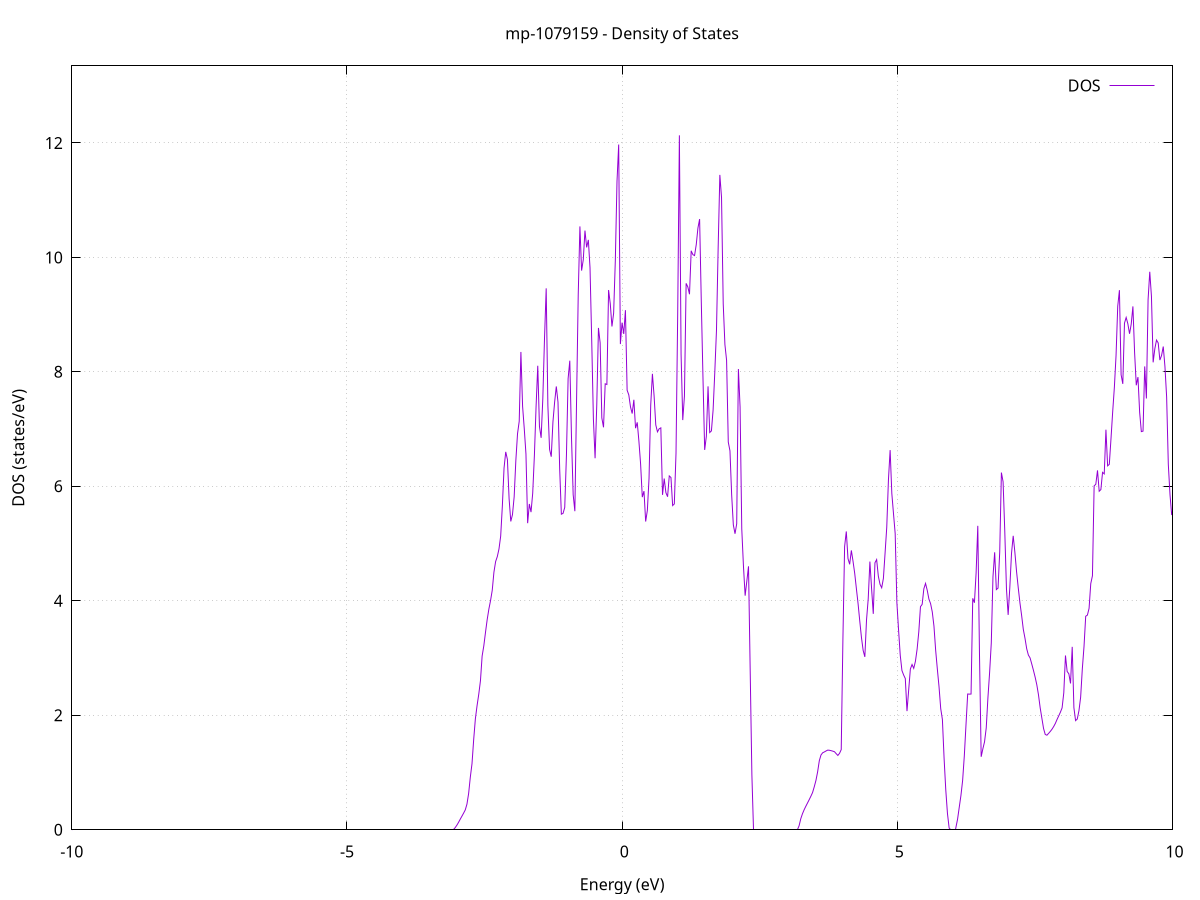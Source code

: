 set title 'mp-1079159 - Density of States'
set xlabel 'Energy (eV)'
set ylabel 'DOS (states/eV)'
set grid
set xrange [-10:10]
set yrange [0:13.346]
set xzeroaxis lt -1
set terminal png size 800,600
set output 'mp-1079159_dos_gnuplot.png'
plot '-' using 1:2 with lines title 'DOS'
-32.810900 0.000000
-32.780300 0.000000
-32.749700 0.000000
-32.719000 0.000000
-32.688400 0.000000
-32.657800 0.000000
-32.627100 0.000000
-32.596500 0.000000
-32.565900 0.000000
-32.535200 0.000000
-32.504600 0.000000
-32.473900 0.000000
-32.443300 0.000000
-32.412700 0.000000
-32.382000 0.000000
-32.351400 0.000000
-32.320800 0.000000
-32.290100 0.000000
-32.259500 0.000000
-32.228900 0.000000
-32.198200 0.000000
-32.167600 0.000000
-32.137000 0.000000
-32.106300 0.000000
-32.075700 0.000000
-32.045100 0.000000
-32.014400 0.000000
-31.983800 0.000000
-31.953200 0.000000
-31.922500 0.000000
-31.891900 0.000000
-31.861300 0.000000
-31.830600 0.000000
-31.800000 0.000000
-31.769400 0.000000
-31.738700 0.000000
-31.708100 0.000000
-31.677500 0.000000
-31.646800 0.000000
-31.616200 0.000000
-31.585600 0.000000
-31.554900 0.000000
-31.524300 0.000000
-31.493600 0.000000
-31.463000 0.000000
-31.432400 0.000000
-31.401700 0.000000
-31.371100 0.000000
-31.340500 0.000000
-31.309800 0.000000
-31.279200 0.000000
-31.248600 0.000000
-31.217900 0.000000
-31.187300 0.000000
-31.156700 0.000000
-31.126000 0.000000
-31.095400 0.000000
-31.064800 0.000000
-31.034100 0.000000
-31.003500 0.000000
-30.972900 0.000000
-30.942200 0.000000
-30.911600 0.000000
-30.881000 0.000000
-30.850300 0.000000
-30.819700 0.000000
-30.789100 0.000000
-30.758400 0.000000
-30.727800 0.000000
-30.697200 0.000000
-30.666500 0.000000
-30.635900 0.000000
-30.605300 0.000000
-30.574600 0.000000
-30.544000 0.000000
-30.513300 0.000000
-30.482700 0.000000
-30.452100 0.000000
-30.421400 0.000000
-30.390800 0.000000
-30.360200 0.000000
-30.329500 0.000000
-30.298900 0.000000
-30.268300 0.000000
-30.237600 0.000000
-30.207000 0.000000
-30.176400 0.000000
-30.145700 0.000000
-30.115100 0.000000
-30.084500 0.000000
-30.053800 0.000000
-30.023200 0.995400
-29.992600 10.364100
-29.961900 12.393400
-29.931300 18.333100
-29.900700 15.809300
-29.870000 12.625900
-29.839400 25.808000
-29.808800 20.691200
-29.778100 11.378000
-29.747500 25.943200
-29.716900 34.801000
-29.686200 19.024700
-29.655600 12.025900
-29.625000 8.697500
-29.594300 13.234400
-29.563700 18.443500
-29.533100 18.847500
-29.502400 27.990100
-29.471800 6.469000
-29.441100 6.476000
-29.410500 15.436400
-29.379900 13.162200
-29.349200 31.824600
-29.318600 16.973700
-29.288000 35.959400
-29.257300 40.832500
-29.226700 38.115700
-29.196100 33.164000
-29.165400 19.883700
-29.134800 23.601300
-29.104200 22.292100
-29.073500 20.312500
-29.042900 24.496700
-29.012300 27.954800
-28.981600 26.156200
-28.951000 19.956200
-28.920400 11.991800
-28.889700 8.926200
-28.859100 8.927300
-28.828500 4.418000
-28.797800 0.000000
-28.767200 0.000000
-28.736600 0.000000
-28.705900 0.000000
-28.675300 0.000000
-28.644700 0.000000
-28.614000 0.000000
-28.583400 0.000000
-28.552800 0.000000
-28.522100 0.000000
-28.491500 0.000000
-28.460800 0.000000
-28.430200 0.000000
-28.399600 0.000000
-28.368900 0.000000
-28.338300 0.000000
-28.307700 0.000000
-28.277000 0.000000
-28.246400 0.000000
-28.215800 0.000000
-28.185100 0.000000
-28.154500 0.000000
-28.123900 0.000000
-28.093200 0.000000
-28.062600 0.000000
-28.032000 0.000000
-28.001300 0.000000
-27.970700 0.000000
-27.940100 0.000000
-27.909400 0.000000
-27.878800 0.000000
-27.848200 0.000000
-27.817500 0.000000
-27.786900 0.000000
-27.756300 0.000000
-27.725600 0.000000
-27.695000 0.000000
-27.664400 0.000000
-27.633700 0.000000
-27.603100 0.000000
-27.572500 0.000000
-27.541800 0.000000
-27.511200 0.000000
-27.480500 0.000000
-27.449900 0.000000
-27.419300 0.000000
-27.388600 0.000000
-27.358000 0.000000
-27.327400 0.000000
-27.296700 0.000000
-27.266100 0.000000
-27.235500 0.000000
-27.204800 0.000000
-27.174200 0.000000
-27.143600 0.000000
-27.112900 0.000000
-27.082300 0.000000
-27.051700 0.000000
-27.021000 0.000000
-26.990400 0.000000
-26.959800 0.000000
-26.929100 0.000000
-26.898500 0.000000
-26.867900 0.000000
-26.837200 0.000000
-26.806600 0.000000
-26.776000 0.000000
-26.745300 0.000000
-26.714700 0.000000
-26.684100 0.000000
-26.653400 0.000000
-26.622800 0.000000
-26.592200 0.000000
-26.561500 0.000000
-26.530900 0.000000
-26.500200 0.000000
-26.469600 0.000000
-26.439000 0.000000
-26.408300 0.000000
-26.377700 0.000000
-26.347100 0.000000
-26.316400 0.000000
-26.285800 0.000000
-26.255200 0.000000
-26.224500 0.000000
-26.193900 0.000000
-26.163300 0.000000
-26.132600 0.000000
-26.102000 0.000000
-26.071400 0.000000
-26.040700 0.000000
-26.010100 0.000000
-25.979500 0.000000
-25.948800 0.000000
-25.918200 0.000000
-25.887600 0.000000
-25.856900 0.000000
-25.826300 0.000000
-25.795700 0.000000
-25.765000 0.000000
-25.734400 0.000000
-25.703800 0.000000
-25.673100 0.000000
-25.642500 0.000000
-25.611900 0.000000
-25.581200 0.000000
-25.550600 0.000000
-25.520000 0.000000
-25.489300 0.000000
-25.458700 0.000000
-25.428000 0.000000
-25.397400 0.000000
-25.366800 0.000000
-25.336100 0.000000
-25.305500 0.000000
-25.274900 0.000000
-25.244200 0.000000
-25.213600 0.000000
-25.183000 0.000000
-25.152300 0.000000
-25.121700 0.000000
-25.091100 0.000000
-25.060400 0.000000
-25.029800 0.000000
-24.999200 0.000000
-24.968500 0.000000
-24.937900 0.000000
-24.907300 0.000000
-24.876600 0.000000
-24.846000 0.000000
-24.815400 0.000000
-24.784700 0.000000
-24.754100 0.000000
-24.723500 0.000000
-24.692800 0.000000
-24.662200 0.000000
-24.631600 0.000000
-24.600900 0.000000
-24.570300 0.000000
-24.539700 0.000000
-24.509000 0.000000
-24.478400 0.000000
-24.447700 0.000000
-24.417100 0.000000
-24.386500 0.000000
-24.355800 0.000000
-24.325200 0.000000
-24.294600 0.000000
-24.263900 0.000000
-24.233300 0.000000
-24.202700 0.000000
-24.172000 0.000000
-24.141400 0.000000
-24.110800 0.000000
-24.080100 0.000000
-24.049500 0.000000
-24.018900 0.000000
-23.988200 0.000000
-23.957600 0.000000
-23.927000 0.000000
-23.896300 0.000000
-23.865700 0.000000
-23.835100 0.000000
-23.804400 0.000000
-23.773800 0.000000
-23.743200 0.000000
-23.712500 0.000000
-23.681900 0.000000
-23.651300 0.000000
-23.620600 0.000000
-23.590000 0.000000
-23.559400 0.000000
-23.528700 0.000000
-23.498100 0.000000
-23.467400 0.000000
-23.436800 0.000000
-23.406200 0.000000
-23.375500 0.000000
-23.344900 0.000000
-23.314300 0.000000
-23.283600 0.000000
-23.253000 0.000000
-23.222400 0.000000
-23.191700 0.000000
-23.161100 0.000000
-23.130500 0.000000
-23.099800 0.000000
-23.069200 0.000000
-23.038600 0.000000
-23.007900 0.000000
-22.977300 0.000000
-22.946700 0.000000
-22.916000 0.000000
-22.885400 0.000000
-22.854800 0.000000
-22.824100 0.000000
-22.793500 0.000000
-22.762900 0.000000
-22.732200 0.000000
-22.701600 0.000000
-22.671000 0.000000
-22.640300 0.000000
-22.609700 0.000000
-22.579100 0.000000
-22.548400 0.000000
-22.517800 0.000000
-22.487200 0.000000
-22.456500 0.000000
-22.425900 0.000000
-22.395200 0.000000
-22.364600 0.000000
-22.334000 0.000000
-22.303300 0.000000
-22.272700 0.000000
-22.242100 0.000000
-22.211400 0.000000
-22.180800 0.000000
-22.150200 0.000000
-22.119500 0.000000
-22.088900 0.000000
-22.058300 0.000000
-22.027600 0.000000
-21.997000 0.000000
-21.966400 0.000000
-21.935700 0.000000
-21.905100 0.000000
-21.874500 0.000000
-21.843800 0.000000
-21.813200 0.000000
-21.782600 0.000000
-21.751900 0.000000
-21.721300 0.000000
-21.690700 0.000000
-21.660000 0.000000
-21.629400 0.000000
-21.598800 0.000000
-21.568100 0.000000
-21.537500 0.000000
-21.506900 0.000000
-21.476200 0.000000
-21.445600 0.000000
-21.414900 0.000000
-21.384300 0.000000
-21.353700 0.000000
-21.323000 0.000000
-21.292400 0.000000
-21.261800 0.000000
-21.231100 0.000000
-21.200500 0.000000
-21.169900 0.000000
-21.139200 0.000000
-21.108600 0.000000
-21.078000 0.000000
-21.047300 0.000000
-21.016700 0.000000
-20.986100 0.000000
-20.955400 0.000000
-20.924800 0.000000
-20.894200 0.000000
-20.863500 0.000000
-20.832900 0.000000
-20.802300 0.000000
-20.771600 0.000000
-20.741000 0.000000
-20.710400 0.000000
-20.679700 0.000000
-20.649100 0.000000
-20.618500 0.000000
-20.587800 0.000000
-20.557200 0.000000
-20.526600 0.000000
-20.495900 0.000000
-20.465300 0.000000
-20.434600 0.000000
-20.404000 0.000000
-20.373400 0.000000
-20.342700 0.000000
-20.312100 0.000000
-20.281500 0.000000
-20.250800 0.000000
-20.220200 0.000000
-20.189600 0.000000
-20.158900 0.000000
-20.128300 0.000000
-20.097700 0.000000
-20.067000 0.000000
-20.036400 0.000000
-20.005800 0.000000
-19.975100 0.000000
-19.944500 0.000000
-19.913900 0.000000
-19.883200 0.000000
-19.852600 0.000000
-19.822000 0.000000
-19.791300 0.000000
-19.760700 0.000000
-19.730100 0.000000
-19.699400 0.000000
-19.668800 0.000000
-19.638200 0.000000
-19.607500 0.000000
-19.576900 0.000000
-19.546300 0.000000
-19.515600 0.000000
-19.485000 0.000000
-19.454400 0.000000
-19.423700 0.000000
-19.393100 0.000000
-19.362400 0.000000
-19.331800 0.000000
-19.301200 0.000000
-19.270500 0.000000
-19.239900 0.000000
-19.209300 0.000000
-19.178600 0.000000
-19.148000 0.000000
-19.117400 0.000000
-19.086700 0.000000
-19.056100 0.000000
-19.025500 0.000000
-18.994800 0.000000
-18.964200 0.000000
-18.933600 0.000000
-18.902900 0.000000
-18.872300 0.000000
-18.841700 0.000000
-18.811000 0.000000
-18.780400 0.000000
-18.749800 0.000000
-18.719100 0.000000
-18.688500 0.000000
-18.657900 0.000000
-18.627200 0.000000
-18.596600 0.000000
-18.566000 0.000000
-18.535300 0.000000
-18.504700 0.000000
-18.474100 0.000000
-18.443400 0.000000
-18.412800 0.000000
-18.382100 0.000000
-18.351500 0.000000
-18.320900 0.000000
-18.290200 0.000000
-18.259600 0.000000
-18.229000 0.000000
-18.198300 0.000000
-18.167700 0.000000
-18.137100 0.000000
-18.106400 0.000000
-18.075800 0.000000
-18.045200 0.000000
-18.014500 0.000000
-17.983900 0.000000
-17.953300 0.000000
-17.922600 0.000000
-17.892000 0.000000
-17.861400 0.000000
-17.830700 0.000000
-17.800100 0.000000
-17.769500 0.000000
-17.738800 0.000000
-17.708200 0.000000
-17.677600 0.000000
-17.646900 0.000000
-17.616300 0.000000
-17.585700 0.000000
-17.555000 0.000000
-17.524400 0.000000
-17.493800 0.000000
-17.463100 0.000000
-17.432500 0.000000
-17.401800 0.000000
-17.371200 0.000000
-17.340600 0.000000
-17.309900 0.000000
-17.279300 0.000000
-17.248700 0.000000
-17.218000 0.000000
-17.187400 0.000000
-17.156800 0.000000
-17.126100 0.000000
-17.095500 0.000000
-17.064900 0.000000
-17.034200 0.000000
-17.003600 0.000000
-16.973000 0.000000
-16.942300 0.000000
-16.911700 0.000000
-16.881100 0.000000
-16.850400 0.000000
-16.819800 0.000000
-16.789200 0.000000
-16.758500 0.000000
-16.727900 0.000000
-16.697300 0.000000
-16.666600 0.000000
-16.636000 0.000000
-16.605400 0.000000
-16.574700 0.000000
-16.544100 0.000000
-16.513500 0.000000
-16.482800 0.000000
-16.452200 0.000000
-16.421600 0.000000
-16.390900 0.000000
-16.360300 0.000000
-16.329600 0.000000
-16.299000 0.000000
-16.268400 0.000000
-16.237700 0.000000
-16.207100 0.000000
-16.176500 0.000000
-16.145800 0.000000
-16.115200 0.000000
-16.084600 0.000000
-16.053900 0.000000
-16.023300 0.000000
-15.992700 0.000000
-15.962000 0.000000
-15.931400 0.000000
-15.900800 0.000000
-15.870100 0.000000
-15.839500 0.000000
-15.808900 0.000000
-15.778200 0.000000
-15.747600 0.000000
-15.717000 0.000000
-15.686300 0.000000
-15.655700 0.000000
-15.625100 0.000000
-15.594400 0.000000
-15.563800 0.000000
-15.533200 0.000000
-15.502500 0.000000
-15.471900 0.000000
-15.441300 0.000000
-15.410600 0.000000
-15.380000 0.000000
-15.349300 0.000000
-15.318700 0.000000
-15.288100 0.000000
-15.257400 0.000000
-15.226800 0.000000
-15.196200 0.000000
-15.165500 0.000000
-15.134900 0.000000
-15.104300 0.065400
-15.073600 0.258200
-15.043000 0.481300
-15.012400 0.705700
-14.981700 0.869500
-14.951100 1.022400
-14.920500 1.224000
-14.889800 1.495300
-14.859200 1.661800
-14.828600 1.737100
-14.797900 1.760100
-14.767300 1.891700
-14.736700 1.970800
-14.706000 1.997800
-14.675400 1.970900
-14.644800 2.023800
-14.614100 2.053500
-14.583500 2.246400
-14.552900 2.483700
-14.522200 2.727600
-14.491600 3.227800
-14.461000 3.784600
-14.430300 4.770700
-14.399700 7.339500
-14.369000 6.799400
-14.338400 10.639400
-14.307800 8.495500
-14.277100 8.699300
-14.246500 9.482700
-14.215900 11.254500
-14.185200 16.203400
-14.154600 16.373900
-14.124000 0.000000
-14.093300 0.000000
-14.062700 0.970200
-14.032100 2.571600
-14.001400 6.588400
-13.970800 9.621000
-13.940200 10.553500
-13.909500 6.721400
-13.878900 9.629900
-13.848300 7.639500
-13.817600 9.475300
-13.787000 10.586500
-13.756400 14.084600
-13.725700 11.819300
-13.695100 9.799600
-13.664500 5.773900
-13.633800 4.334900
-13.603200 3.403600
-13.572600 3.153100
-13.541900 2.944000
-13.511300 0.907700
-13.480700 0.000000
-13.450000 0.000000
-13.419400 0.000000
-13.388800 1.731900
-13.358100 3.964600
-13.327500 5.024200
-13.296800 7.124300
-13.266200 9.915900
-13.235600 17.130000
-13.204900 17.836900
-13.174300 12.310400
-13.143700 9.666800
-13.113000 8.855400
-13.082400 12.178100
-13.051800 12.638600
-13.021100 8.138600
-12.990500 0.450600
-12.959900 0.000000
-12.929200 0.000000
-12.898600 0.000000
-12.868000 0.000000
-12.837300 0.000000
-12.806700 0.000000
-12.776100 0.000000
-12.745400 0.000000
-12.714800 0.000000
-12.684200 0.000000
-12.653500 0.000000
-12.622900 0.000000
-12.592300 0.000000
-12.561600 0.000000
-12.531000 0.000000
-12.500400 0.000000
-12.469700 0.000000
-12.439100 0.000000
-12.408500 0.000000
-12.377800 0.000000
-12.347200 0.000000
-12.316500 0.000000
-12.285900 0.000000
-12.255300 0.000000
-12.224600 0.000000
-12.194000 0.000000
-12.163400 0.000000
-12.132700 0.000000
-12.102100 0.000000
-12.071500 0.000000
-12.040800 0.000000
-12.010200 0.000000
-11.979600 0.000000
-11.948900 0.000000
-11.918300 0.000000
-11.887700 0.000000
-11.857000 0.000000
-11.826400 0.000000
-11.795800 0.000000
-11.765100 0.000000
-11.734500 0.000000
-11.703900 0.000000
-11.673200 0.000000
-11.642600 0.000000
-11.612000 0.000000
-11.581300 0.000000
-11.550700 0.000000
-11.520100 0.000000
-11.489400 0.000000
-11.458800 0.000000
-11.428200 0.000000
-11.397500 0.000000
-11.366900 0.000000
-11.336200 0.000000
-11.305600 0.000000
-11.275000 0.000000
-11.244300 0.000000
-11.213700 0.000000
-11.183100 0.000000
-11.152400 0.000000
-11.121800 0.000000
-11.091200 0.000000
-11.060500 0.000000
-11.029900 0.000000
-10.999300 0.000000
-10.968600 0.000000
-10.938000 0.000000
-10.907400 0.000000
-10.876700 0.000000
-10.846100 0.000000
-10.815500 0.000000
-10.784800 0.000000
-10.754200 0.000000
-10.723600 0.000000
-10.692900 0.000000
-10.662300 0.000000
-10.631700 0.000000
-10.601000 0.000000
-10.570400 0.000000
-10.539800 0.000000
-10.509100 0.000000
-10.478500 0.000000
-10.447900 0.000000
-10.417200 0.000000
-10.386600 0.000000
-10.355900 0.000000
-10.325300 0.000000
-10.294700 0.000000
-10.264000 0.000000
-10.233400 0.000000
-10.202800 0.000000
-10.172100 0.000000
-10.141500 0.000000
-10.110900 0.000000
-10.080200 0.000000
-10.049600 0.000000
-10.019000 0.000000
-9.988300 0.000000
-9.957700 0.000000
-9.927100 0.000000
-9.896400 0.000000
-9.865800 0.000000
-9.835200 0.000000
-9.804500 0.000000
-9.773900 0.000000
-9.743300 0.000000
-9.712600 0.000000
-9.682000 0.000000
-9.651400 0.000000
-9.620700 0.000000
-9.590100 0.000000
-9.559500 0.000000
-9.528800 0.000000
-9.498200 0.000000
-9.467600 0.000000
-9.436900 0.000000
-9.406300 0.000000
-9.375700 0.000000
-9.345000 0.000000
-9.314400 0.000000
-9.283700 0.000000
-9.253100 0.000000
-9.222500 0.000000
-9.191800 0.000000
-9.161200 0.000000
-9.130600 0.000000
-9.099900 0.000000
-9.069300 0.000000
-9.038700 0.000000
-9.008000 0.000000
-8.977400 0.000000
-8.946800 0.000000
-8.916100 0.000000
-8.885500 0.000000
-8.854900 0.000000
-8.824200 0.000000
-8.793600 0.000000
-8.763000 0.000000
-8.732300 0.000000
-8.701700 0.000000
-8.671100 0.000000
-8.640400 0.000000
-8.609800 0.000000
-8.579200 0.000000
-8.548500 0.000000
-8.517900 0.000000
-8.487300 0.000000
-8.456600 0.000000
-8.426000 0.000000
-8.395400 0.000000
-8.364700 0.000000
-8.334100 0.000000
-8.303400 0.000000
-8.272800 0.000000
-8.242200 0.000000
-8.211500 0.000000
-8.180900 0.000000
-8.150300 0.000000
-8.119600 0.000000
-8.089000 0.000000
-8.058400 0.000000
-8.027700 0.000000
-7.997100 0.000000
-7.966500 0.000000
-7.935800 0.000000
-7.905200 0.000000
-7.874600 0.000000
-7.843900 0.000000
-7.813300 0.000000
-7.782700 0.000000
-7.752000 0.000000
-7.721400 0.000000
-7.690800 0.000000
-7.660100 0.000000
-7.629500 0.000000
-7.598900 0.000000
-7.568200 0.000000
-7.537600 0.000000
-7.507000 0.000000
-7.476300 0.000000
-7.445700 0.000000
-7.415100 0.000000
-7.384400 0.000000
-7.353800 0.000000
-7.323100 0.000000
-7.292500 0.000000
-7.261900 0.000000
-7.231200 0.000000
-7.200600 0.000000
-7.170000 0.000000
-7.139300 0.000000
-7.108700 0.000000
-7.078100 0.000000
-7.047400 0.000000
-7.016800 0.000000
-6.986200 0.000000
-6.955500 0.000000
-6.924900 0.000000
-6.894300 0.000000
-6.863600 0.000000
-6.833000 0.000000
-6.802400 0.000000
-6.771700 0.000000
-6.741100 0.000000
-6.710500 0.000000
-6.679800 0.000000
-6.649200 0.000000
-6.618600 0.000000
-6.587900 0.000000
-6.557300 0.000000
-6.526700 0.000000
-6.496000 0.000000
-6.465400 0.000000
-6.434800 0.000000
-6.404100 0.000000
-6.373500 0.000000
-6.342900 0.000000
-6.312200 0.000000
-6.281600 0.000000
-6.250900 0.000000
-6.220300 0.000000
-6.189700 0.000000
-6.159000 0.000000
-6.128400 0.000000
-6.097800 0.000000
-6.067100 0.000000
-6.036500 0.000000
-6.005900 0.000000
-5.975200 0.000000
-5.944600 0.000000
-5.914000 0.000000
-5.883300 0.000000
-5.852700 0.000000
-5.822100 0.000000
-5.791400 0.000000
-5.760800 0.000000
-5.730200 0.000000
-5.699500 0.000000
-5.668900 0.000000
-5.638300 0.000000
-5.607600 0.000000
-5.577000 0.000000
-5.546400 0.000000
-5.515700 0.000000
-5.485100 0.000000
-5.454500 0.000000
-5.423800 0.000000
-5.393200 0.000000
-5.362600 0.000000
-5.331900 0.000000
-5.301300 0.000000
-5.270600 0.000000
-5.240000 0.000000
-5.209400 0.000000
-5.178700 0.000000
-5.148100 0.000000
-5.117500 0.000000
-5.086800 0.000000
-5.056200 0.000000
-5.025600 0.000000
-4.994900 0.000000
-4.964300 0.000000
-4.933700 0.000000
-4.903000 0.000000
-4.872400 0.000000
-4.841800 0.000000
-4.811100 0.000000
-4.780500 0.000000
-4.749900 0.000000
-4.719200 0.000000
-4.688600 0.000000
-4.658000 0.000000
-4.627300 0.000000
-4.596700 0.000000
-4.566100 0.000000
-4.535400 0.000000
-4.504800 0.000000
-4.474200 0.000000
-4.443500 0.000000
-4.412900 0.000000
-4.382300 0.000000
-4.351600 0.000000
-4.321000 0.000000
-4.290300 0.000000
-4.259700 0.000000
-4.229100 0.000000
-4.198400 0.000000
-4.167800 0.000000
-4.137200 0.000000
-4.106500 0.000000
-4.075900 0.000000
-4.045300 0.000000
-4.014600 0.000000
-3.984000 0.000000
-3.953400 0.000000
-3.922700 0.000000
-3.892100 0.000000
-3.861500 0.000000
-3.830800 0.000000
-3.800200 0.000000
-3.769600 0.000000
-3.738900 0.000000
-3.708300 0.000000
-3.677700 0.000000
-3.647000 0.000000
-3.616400 0.000000
-3.585800 0.000000
-3.555100 0.000000
-3.524500 0.000000
-3.493900 0.000000
-3.463200 0.000000
-3.432600 0.000000
-3.402000 0.000000
-3.371300 0.000000
-3.340700 0.000000
-3.310100 0.000000
-3.279400 0.000000
-3.248800 0.000000
-3.218100 0.000000
-3.187500 0.000000
-3.156900 0.000000
-3.126200 0.000000
-3.095600 0.000000
-3.065000 0.000000
-3.034300 0.036300
-3.003700 0.079200
-2.973100 0.129300
-2.942400 0.183800
-2.911800 0.236600
-2.881200 0.290000
-2.850500 0.347000
-2.819900 0.448300
-2.789300 0.634700
-2.758600 0.920100
-2.728000 1.155100
-2.697400 1.577500
-2.666700 1.940100
-2.636100 2.168900
-2.605500 2.367000
-2.574800 2.602600
-2.544200 3.034400
-2.513600 3.213400
-2.482900 3.449200
-2.452300 3.671900
-2.421700 3.855100
-2.391000 4.005600
-2.360400 4.183500
-2.329800 4.500000
-2.299100 4.685300
-2.268500 4.772400
-2.237800 4.906700
-2.207200 5.129600
-2.176600 5.658000
-2.145900 6.319500
-2.115300 6.602300
-2.084700 6.469900
-2.054000 5.782200
-2.023400 5.387200
-1.992800 5.505900
-1.962100 5.817000
-1.931500 6.452000
-1.900900 6.919300
-1.870200 7.136900
-1.839600 8.348500
-1.809000 7.398700
-1.778300 7.004900
-1.747700 6.565000
-1.717100 5.356200
-1.686400 5.692000
-1.655800 5.549500
-1.625200 5.878700
-1.594500 6.540400
-1.563900 7.393400
-1.533300 8.106400
-1.502600 7.048200
-1.472000 6.848000
-1.441400 7.533400
-1.410700 8.583200
-1.380100 9.459100
-1.349500 7.414600
-1.318800 6.646900
-1.288200 6.518000
-1.257500 7.124400
-1.226900 7.471200
-1.196300 7.745700
-1.165600 7.470900
-1.135000 6.306000
-1.104400 5.513400
-1.073700 5.527900
-1.043100 5.631600
-1.012500 6.534000
-0.981800 7.883300
-0.951200 8.195700
-0.920600 6.866700
-0.889900 5.856000
-0.859300 5.565800
-0.828700 7.472800
-0.798000 9.347400
-0.767400 10.541500
-0.736800 9.769300
-0.706100 9.960000
-0.675500 10.468600
-0.644900 10.174700
-0.614200 10.306000
-0.583600 9.818300
-0.553000 8.551900
-0.522300 7.174700
-0.491700 6.490800
-0.461100 7.425200
-0.430400 8.767700
-0.399800 8.507500
-0.369200 7.195000
-0.338500 7.031400
-0.307900 7.791600
-0.277300 7.779800
-0.246600 9.430100
-0.216000 9.194300
-0.185300 8.792600
-0.154700 9.025400
-0.124100 9.940600
-0.093400 11.329200
-0.062800 11.971700
-0.032200 8.485800
-0.001500 8.860300
0.029100 8.662300
0.059700 9.078600
0.090400 7.679400
0.121000 7.597100
0.151600 7.388900
0.182300 7.271900
0.212900 7.512400
0.243500 7.016200
0.274200 7.118100
0.304800 6.786200
0.335400 6.390000
0.366100 5.811900
0.396700 5.916900
0.427300 5.385500
0.458000 5.579700
0.488600 6.142200
0.519200 7.418900
0.549900 7.965700
0.580500 7.581000
0.611100 7.073200
0.641800 6.951800
0.672400 7.005300
0.703000 7.021900
0.733700 5.851200
0.764300 6.136500
0.795000 5.890200
0.825600 5.818600
0.856200 6.181800
0.886900 6.154500
0.917500 5.664100
0.948100 5.692600
0.978800 6.579900
1.009400 9.010800
1.040000 12.132800
1.070700 8.313500
1.101300 7.157700
1.131900 7.576100
1.162600 9.546300
1.193200 9.484600
1.223800 9.356400
1.254500 10.115500
1.285100 10.048200
1.315700 10.032000
1.346400 10.222400
1.377000 10.513200
1.407600 10.669300
1.438300 9.217700
1.468900 7.886800
1.499500 6.636900
1.530200 6.876100
1.560800 7.746900
1.591400 6.940200
1.622100 6.968900
1.652700 7.333000
1.683300 7.991900
1.714000 8.726600
1.744600 10.169700
1.775300 11.441500
1.805900 11.046700
1.836500 9.191800
1.867200 8.478300
1.897800 8.201800
1.928400 6.773800
1.959100 6.619900
1.989700 5.856100
2.020300 5.326800
2.051000 5.171900
2.081600 5.346800
2.112200 8.050100
2.142900 7.386500
2.173500 5.256600
2.204100 4.608500
2.234800 4.090100
2.265400 4.342400
2.296000 4.602600
2.326700 2.772700
2.357300 0.963300
2.387900 0.000000
2.418600 0.000000
2.449200 0.000000
2.479800 0.000000
2.510500 0.000000
2.541100 0.000000
2.571700 0.000000
2.602400 0.000000
2.633000 0.000000
2.663600 0.000000
2.694300 0.000000
2.724900 0.000000
2.755500 0.000000
2.786200 0.000000
2.816800 0.000000
2.847500 0.000000
2.878100 0.000000
2.908700 0.000000
2.939400 0.000000
2.970000 0.000000
3.000600 0.000000
3.031300 0.000000
3.061900 0.000000
3.092500 0.000000
3.123200 0.000000
3.153800 0.000000
3.184400 0.000000
3.215100 0.069500
3.245700 0.192600
3.276300 0.279400
3.307000 0.349900
3.337600 0.410600
3.368200 0.468100
3.398900 0.526300
3.429500 0.586300
3.460100 0.650700
3.490800 0.751500
3.521400 0.862500
3.552000 1.012600
3.582700 1.207300
3.613300 1.307300
3.643900 1.345500
3.674600 1.360000
3.705200 1.377000
3.735800 1.392000
3.766500 1.389100
3.797100 1.381800
3.827800 1.373800
3.858400 1.363400
3.889000 1.329700
3.919700 1.298700
3.950300 1.336200
3.980900 1.401200
4.011600 3.343200
4.042200 4.946500
4.072800 5.212200
4.103500 4.738800
4.134100 4.637700
4.164700 4.881400
4.195400 4.689800
4.226000 4.478400
4.256600 4.209700
4.287300 3.946400
4.317900 3.643100
4.348500 3.357600
4.379200 3.133000
4.409800 3.020700
4.440400 3.666400
4.471100 4.032600
4.501700 4.685500
4.532300 4.217100
4.563000 3.772700
4.593600 4.664400
4.624200 4.720600
4.654900 4.431600
4.685500 4.289000
4.716100 4.228000
4.746800 4.391000
4.777400 4.832800
4.808100 5.287300
4.838700 6.115900
4.869300 6.633300
4.900000 5.876000
4.930600 5.521400
4.961200 5.173600
4.991900 3.970000
5.022500 3.492800
5.053100 3.049600
5.083800 2.782500
5.114400 2.705000
5.145000 2.641500
5.175700 2.073000
5.206300 2.441200
5.236900 2.807400
5.267600 2.887300
5.298200 2.820000
5.328800 2.942600
5.359500 3.155200
5.390100 3.457500
5.420700 3.897500
5.451400 3.938600
5.482000 4.209900
5.512600 4.304200
5.543300 4.184800
5.573900 4.030000
5.604500 3.950800
5.635200 3.805800
5.665800 3.557700
5.696400 3.138400
5.727100 2.808000
5.757700 2.500100
5.788400 2.117900
5.819000 1.926800
5.849600 1.252700
5.880300 0.698000
5.910900 0.285000
5.941500 0.031500
5.972200 0.000000
6.002800 0.000000
6.033400 0.000000
6.064100 0.000000
6.094700 0.185200
6.125300 0.393600
6.156000 0.600600
6.186600 0.861500
6.217200 1.290300
6.247900 1.835100
6.278500 2.372200
6.309100 2.369700
6.339800 2.371600
6.370400 4.043800
6.401000 3.966700
6.431700 4.490600
6.462300 5.309900
6.492900 3.070900
6.523600 1.275700
6.554200 1.413600
6.584800 1.537100
6.615500 1.779100
6.646100 2.303400
6.676700 2.743200
6.707400 3.263200
6.738000 4.419100
6.768600 4.847700
6.799300 4.196100
6.829900 4.221600
6.860600 4.850900
6.891200 6.240500
6.921800 6.079500
6.952500 5.216000
6.983100 4.208400
7.013700 3.754100
7.044400 4.239300
7.075000 4.830400
7.105600 5.135700
7.136300 4.845000
7.166900 4.506800
7.197500 4.225200
7.228200 3.962500
7.258800 3.743500
7.289400 3.499600
7.320100 3.344200
7.350700 3.163400
7.381300 3.052700
7.412000 3.002600
7.442600 2.896800
7.473200 2.786300
7.503900 2.667800
7.534500 2.533500
7.565100 2.356600
7.595800 2.130300
7.626400 1.949800
7.657000 1.770000
7.687700 1.665100
7.718300 1.652300
7.748900 1.684700
7.779600 1.718300
7.810200 1.756700
7.840900 1.803300
7.871500 1.858400
7.902100 1.927000
7.932800 1.990300
7.963400 2.054700
7.994000 2.129800
8.024700 2.392900
8.055300 3.044700
8.085900 2.765400
8.116600 2.725300
8.147200 2.556900
8.177800 3.195900
8.208500 2.132700
8.239100 1.906900
8.269700 1.935100
8.300400 2.081000
8.331000 2.316700
8.361600 2.812700
8.392300 3.202200
8.422900 3.730700
8.453500 3.750000
8.484200 3.868300
8.514800 4.300000
8.545400 4.437900
8.576100 6.007500
8.606700 6.036800
8.637300 6.278500
8.668000 5.914400
8.698600 5.943100
8.729200 6.244600
8.759900 6.217700
8.790500 6.989400
8.821200 6.358300
8.851800 6.384200
8.882400 6.832200
8.913100 7.300900
8.943700 7.727700
8.974300 8.286300
9.005000 9.147100
9.035600 9.427800
9.066200 7.950100
9.096900 7.790200
9.127500 8.851000
9.158100 8.950700
9.188800 8.840300
9.219400 8.665200
9.250000 8.834800
9.280700 9.143800
9.311300 8.339500
9.341900 7.765900
9.372600 7.908600
9.403200 7.292200
9.433800 6.956200
9.464500 6.964800
9.495100 8.095200
9.525700 7.535000
9.556400 9.260700
9.587000 9.748500
9.617600 9.318000
9.648300 8.166400
9.678900 8.403800
9.709500 8.555500
9.740200 8.505600
9.770800 8.205900
9.801400 8.286500
9.832100 8.442700
9.862700 8.092100
9.893400 7.562400
9.924000 6.384600
9.954600 5.855100
9.985300 5.499200
10.015900 5.630800
10.046500 6.805000
10.077200 6.721400
10.107800 6.605900
10.138400 6.916100
10.169100 7.372700
10.199700 12.591700
10.230300 9.891800
10.261000 10.539700
10.291600 8.631700
10.322200 7.339500
10.352900 7.553600
10.383500 7.769000
10.414100 8.260400
10.444800 7.888000
10.475400 7.962100
10.506000 7.849600
10.536700 7.371000
10.567300 7.404900
10.597900 7.481500
10.628600 7.135700
10.659200 7.112600
10.689800 6.684800
10.720500 7.110400
10.751100 6.256200
10.781700 5.895900
10.812400 5.276300
10.843000 4.678700
10.873700 4.280600
10.904300 4.004200
10.934900 3.824700
10.965600 3.757900
10.996200 3.731100
11.026800 3.831500
11.057500 4.068000
11.088100 4.571300
11.118700 4.927400
11.149400 5.108400
11.180000 5.243900
11.210600 4.067500
11.241300 4.229100
11.271900 4.633800
11.302500 5.141500
11.333200 5.420600
11.363800 5.298600
11.394400 5.438900
11.425100 5.655800
11.455700 5.894000
11.486300 5.836700
11.517000 5.816200
11.547600 5.848500
11.578200 5.520500
11.608900 5.712500
11.639500 5.637700
11.670100 5.099400
11.700800 4.573600
11.731400 4.403700
11.762000 4.190100
11.792700 4.071900
11.823300 4.121900
11.854000 4.256300
11.884600 4.665400
11.915200 4.751300
11.945900 4.838300
11.976500 4.522000
12.007100 4.760500
12.037800 4.599700
12.068400 4.774900
12.099000 4.924800
12.129700 5.028100
12.160300 5.162400
12.190900 5.229200
12.221600 5.310200
12.252200 5.727700
12.282800 5.683800
12.313500 5.208700
12.344100 4.816400
12.374700 4.525100
12.405400 4.536100
12.436000 4.684900
12.466600 4.948300
12.497300 4.985200
12.527900 4.910600
12.558500 4.714800
12.589200 4.545000
12.619800 4.395500
12.650400 4.272700
12.681100 4.056200
12.711700 3.886000
12.742300 3.797800
12.773000 3.699000
12.803600 3.378600
12.834200 3.314100
12.864900 3.315700
12.895500 3.206400
12.926200 2.903200
12.956800 2.676600
12.987400 2.468900
13.018100 2.491600
13.048700 2.545800
13.079300 2.614500
13.110000 2.683300
13.140600 2.716000
13.171200 2.726000
13.201900 2.739800
13.232500 2.745300
13.263100 2.734600
13.293800 2.718200
13.324400 2.710600
13.355000 2.714600
13.385700 2.715600
13.416300 2.723000
13.446900 2.789200
13.477600 2.857200
13.508200 2.844400
13.538800 2.799700
13.569500 2.804700
13.600100 2.903600
13.630700 2.965700
13.661400 3.013200
13.692000 2.967200
13.722600 2.892400
13.753300 2.839500
13.783900 2.790300
13.814500 2.749500
13.845200 2.694600
13.875800 2.644400
13.906500 2.602100
13.937100 2.523300
13.967700 2.520000
13.998400 2.524400
14.029000 2.521000
14.059600 2.515500
14.090300 2.509400
14.120900 2.500500
14.151500 2.437300
14.182200 2.316200
14.212800 2.228700
14.243400 2.166100
14.274100 2.097100
14.304700 2.050500
14.335300 2.016900
14.366000 2.008100
14.396600 2.008600
14.427200 2.019500
14.457900 2.045200
14.488500 2.082800
14.519100 2.120900
14.549800 2.190400
14.580400 2.311700
14.611000 2.486200
14.641700 2.674100
14.672300 2.843200
14.702900 2.765500
14.733600 2.558400
14.764200 2.377500
14.794800 2.221800
14.825500 2.054100
14.856100 1.982700
14.886800 1.923800
14.917400 1.887600
14.948000 1.862100
14.978700 1.824600
15.009300 1.818700
15.039900 1.814300
15.070600 1.803500
15.101200 1.674300
15.131800 1.684000
15.162500 1.739900
15.193100 1.820200
15.223700 1.934400
15.254400 2.052000
15.285000 2.108400
15.315600 2.158600
15.346300 2.203900
15.376900 2.243100
15.407500 2.274300
15.438200 2.334800
15.468800 2.382000
15.499400 2.416600
15.530100 2.450000
15.560700 2.500000
15.591300 2.542400
15.622000 2.649500
15.652600 2.791600
15.683200 2.779000
15.713900 2.584600
15.744500 2.439100
15.775100 2.395800
15.805800 2.378400
15.836400 2.301700
15.867000 2.347000
15.897700 2.476800
15.928300 2.564000
15.959000 2.541800
15.989600 2.454900
16.020200 2.542900
16.050900 2.564900
16.081500 2.543000
16.112100 2.649600
16.142800 3.035100
16.173400 3.121100
16.204000 3.068900
16.234700 3.037700
16.265300 3.070600
16.295900 3.167500
16.326600 3.413100
16.357200 3.688800
16.387800 3.500900
16.418500 3.610000
16.449100 3.679100
16.479700 3.816000
16.510400 3.722400
16.541000 3.609800
16.571600 3.558100
16.602300 3.536000
16.632900 3.391400
16.663500 3.323500
16.694200 2.901000
16.724800 2.436500
16.755400 2.114900
16.786100 2.155100
16.816700 1.913800
16.847300 1.846500
16.878000 1.835200
16.908600 1.855100
16.939300 1.893400
16.969900 1.912100
17.000500 1.975400
17.031200 2.044700
17.061800 2.136100
17.092400 2.241500
17.123100 2.368300
17.153700 2.520400
17.184300 2.708700
17.215000 3.032500
17.245600 3.506500
17.276200 4.151800
17.306900 5.110700
17.337500 6.434300
17.368100 8.249100
17.398800 15.438400
17.429400 55.284800
17.460000 22.293900
17.490700 23.085800
17.521300 47.876500
17.551900 14.131500
17.582600 8.514000
17.613200 6.871900
17.643800 5.844100
17.674500 5.277900
17.705100 5.126400
17.735700 5.430200
17.766400 5.154500
17.797000 5.100800
17.827600 5.540500
17.858300 5.962700
17.888900 6.129400
17.919600 5.764700
17.950200 5.327200
17.980800 4.880100
18.011500 4.696100
18.042100 4.561800
18.072700 4.525400
18.103400 4.574700
18.134000 4.621000
18.164600 4.783700
18.195300 4.609000
18.225900 4.332400
18.256500 4.153400
18.287200 3.936900
18.317800 3.753400
18.348400 3.664500
18.379100 3.628300
18.409700 3.618500
18.440300 3.500400
18.471000 3.488900
18.501600 3.472700
18.532200 3.436400
18.562900 3.428900
18.593500 3.519700
18.624100 3.510300
18.654800 3.521600
18.685400 3.658300
18.716000 3.379200
18.746700 3.072800
18.777300 2.970500
18.807900 2.984200
18.838600 3.758900
18.869200 4.562000
18.899900 5.948000
18.930500 7.260300
18.961100 6.027200
18.991800 5.256200
19.022400 4.673000
19.053000 4.007000
19.083700 4.000700
19.114300 4.104100
19.144900 4.066600
19.175600 3.639300
19.206200 3.563100
19.236800 3.537500
19.267500 3.511400
19.298100 3.514600
19.328700 3.411800
19.359400 3.375300
19.390000 3.407100
19.420600 3.494800
19.451300 3.568700
19.481900 3.640900
19.512500 3.518200
19.543200 3.522200
19.573800 3.437600
19.604400 3.612500
19.635100 3.809500
19.665700 4.119100
19.696300 4.375600
19.727000 4.164000
19.757600 3.859500
19.788200 3.633500
19.818900 3.332900
19.849500 3.005100
19.880100 2.802400
19.910800 2.783800
19.941400 3.036900
19.972100 3.187400
20.002700 3.336200
20.033300 3.661600
20.064000 3.884600
20.094600 4.232900
20.125200 4.076700
20.155900 3.869100
20.186500 3.887700
20.217100 3.918900
20.247800 3.998600
20.278400 4.069800
20.309000 3.966100
20.339700 3.772500
20.370300 3.605200
20.400900 3.224800
20.431600 2.850700
20.462200 2.760200
20.492800 3.033200
20.523500 2.998700
20.554100 3.097700
20.584700 3.149600
20.615400 3.139200
20.646000 3.194600
20.676600 3.139800
20.707300 3.057700
20.737900 3.077200
20.768500 3.004300
20.799200 2.887200
20.829800 2.846800
20.860400 2.882300
20.891100 2.928300
20.921700 2.953200
20.952400 3.018700
20.983000 3.132300
21.013600 3.456400
21.044300 3.769800
21.074900 3.777500
21.105500 3.390600
21.136200 3.286600
21.166800 3.286800
21.197400 3.317400
21.228100 3.397000
21.258700 3.499800
21.289300 3.547100
21.320000 3.590200
21.350600 3.663100
21.381200 3.710900
21.411900 3.752000
21.442500 3.939900
21.473100 3.805400
21.503800 3.701900
21.534400 3.781500
21.565000 3.524900
21.595700 3.475100
21.626300 3.624900
21.656900 3.429000
21.687600 3.192200
21.718200 2.901500
21.748800 2.752600
21.779500 2.901400
21.810100 3.053900
21.840700 3.298400
21.871400 3.597000
21.902000 3.872600
21.932700 3.803100
21.963300 3.623000
21.993900 3.560100
22.024600 3.516900
22.055200 3.446600
22.085800 3.306100
22.116500 3.218800
22.147100 3.195900
22.177700 3.200800
22.208400 3.173700
22.239000 3.044400
22.269600 3.057300
22.300300 3.158600
22.330900 3.411700
22.361500 3.590000
22.392200 3.586500
22.422800 3.493500
22.453400 3.455500
22.484100 3.528000
22.514700 3.641700
22.545300 4.093300
22.576000 4.035200
22.606600 3.948400
22.637200 3.762900
22.667900 3.742100
22.698500 3.553700
22.729100 3.564400
22.759800 3.578200
22.790400 3.710600
22.821000 3.762500
22.851700 3.877600
22.882300 3.819400
22.912900 3.831600
22.943600 3.738600
22.974200 3.608800
23.004900 3.483500
23.035500 3.455900
23.066100 3.454500
23.096800 3.447600
23.127400 3.535100
23.158000 3.628200
23.188700 3.727500
23.219300 3.885800
23.249900 3.928200
23.280600 3.969600
23.311200 3.778700
23.341800 3.684900
23.372500 3.579100
23.403100 3.407400
23.433700 3.254000
23.464400 3.116900
23.495000 2.978500
23.525600 2.879400
23.556300 2.821800
23.586900 2.807600
23.617500 2.848300
23.648200 2.886600
23.678800 2.931400
23.709400 3.168400
23.740100 3.207100
23.770700 3.362800
23.801300 3.457500
23.832000 3.541600
23.862600 3.243600
23.893200 3.198400
23.923900 3.157100
23.954500 3.179400
23.985200 3.312400
24.015800 3.404900
24.046400 3.357000
24.077100 3.333500
24.107700 3.246700
24.138300 3.065300
24.169000 2.908000
24.199600 2.805600
24.230200 2.766100
24.260900 2.813600
24.291500 2.702500
24.322100 2.697000
24.352800 2.645700
24.383400 2.607200
24.414000 2.405800
24.444700 2.346200
24.475300 2.185100
24.505900 2.137100
24.536600 2.202300
24.567200 2.165300
24.597800 2.033200
24.628500 1.848700
24.659100 1.715800
24.689700 1.625000
24.720400 1.543100
24.751000 1.488400
24.781600 1.454800
24.812300 1.441900
24.842900 1.442900
24.873500 1.414400
24.904200 1.395300
24.934800 1.288200
24.965500 1.205400
24.996100 1.194100
25.026700 1.187600
25.057400 0.985200
25.088000 0.777700
25.118600 0.631700
25.149300 0.530700
25.179900 0.456800
25.210500 0.399000
25.241200 0.349400
25.271800 0.295300
25.302400 0.231800
25.333100 0.184700
25.363700 0.152300
25.394300 0.128300
25.425000 0.105800
25.455600 0.083800
25.486200 0.063200
25.516900 0.043900
25.547500 0.026100
25.578100 0.011800
25.608800 0.005300
25.639400 0.001400
25.670000 0.000000
25.700700 0.000000
25.731300 0.000000
25.761900 0.000000
25.792600 0.000000
25.823200 0.000000
25.853800 0.000000
25.884500 0.000000
25.915100 0.000000
25.945700 0.000000
25.976400 0.000000
26.007000 0.000000
26.037700 0.000000
26.068300 0.000000
26.098900 0.000000
26.129600 0.000000
26.160200 0.000000
26.190800 0.000000
26.221500 0.000000
26.252100 0.000000
26.282700 0.000000
26.313400 0.000000
26.344000 0.000000
26.374600 0.000000
26.405300 0.000000
26.435900 0.000000
26.466500 0.000000
26.497200 0.000000
26.527800 0.000000
26.558400 0.000000
26.589100 0.000000
26.619700 0.000000
26.650300 0.000000
26.681000 0.000000
26.711600 0.000000
26.742200 0.000000
26.772900 0.000000
26.803500 0.000000
26.834100 0.000000
26.864800 0.000000
26.895400 0.000000
26.926000 0.000000
26.956700 0.000000
26.987300 0.000000
27.018000 0.000000
27.048600 0.000000
27.079200 0.000000
27.109900 0.000000
27.140500 0.000000
27.171100 0.000000
27.201800 0.000000
27.232400 0.000000
27.263000 0.000000
27.293700 0.000000
27.324300 0.000000
27.354900 0.000000
27.385600 0.000000
27.416200 0.000000
27.446800 0.000000
27.477500 0.000000
27.508100 0.000000
27.538700 0.000000
27.569400 0.000000
27.600000 0.000000
27.630600 0.000000
27.661300 0.000000
27.691900 0.000000
27.722500 0.000000
27.753200 0.000000
27.783800 0.000000
27.814400 0.000000
27.845100 0.000000
27.875700 0.000000
27.906300 0.000000
27.937000 0.000000
27.967600 0.000000
27.998300 0.000000
28.028900 0.000000
28.059500 0.000000
28.090200 0.000000
28.120800 0.000000
28.151400 0.000000
28.182100 0.000000
28.212700 0.000000
28.243300 0.000000
28.274000 0.000000
28.304600 0.000000
28.335200 0.000000
28.365900 0.000000
28.396500 0.000000
28.427100 0.000000
28.457800 0.000000
e
